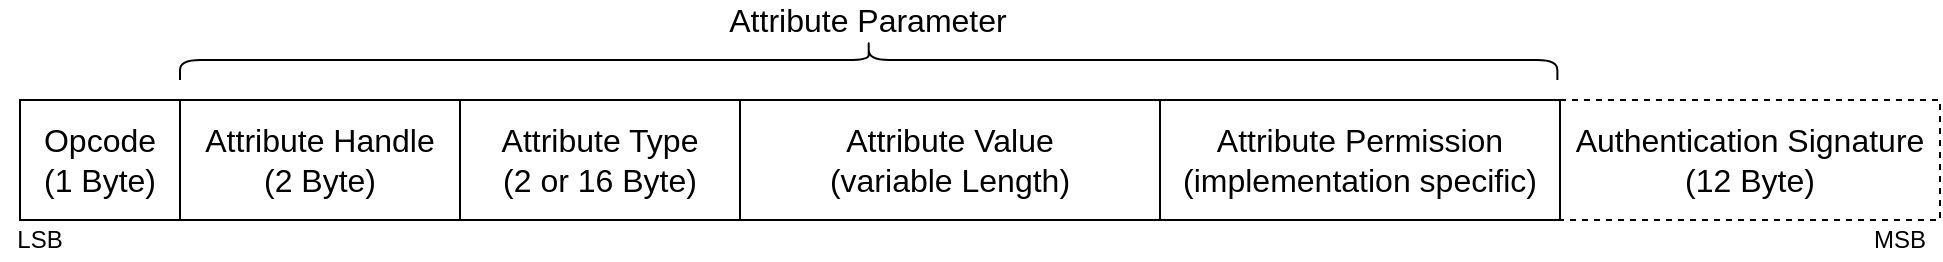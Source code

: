 <mxfile version="14.6.13" type="device"><diagram id="BPXm-SawkmNKSIrZNxvS" name="Page-1"><mxGraphModel dx="1422" dy="825" grid="1" gridSize="10" guides="1" tooltips="1" connect="1" arrows="1" fold="1" page="1" pageScale="1" pageWidth="980" pageHeight="135" math="0" shadow="0"><root><mxCell id="0"/><mxCell id="1" parent="0"/><mxCell id="wfkQLIgqe9IwIQAfflY5-1" value="&lt;font style=&quot;font-size: 16px&quot;&gt;Authentication Signature&lt;br&gt;(12 Byte)&lt;br&gt;&lt;/font&gt;" style="rounded=0;whiteSpace=wrap;html=1;dashed=1;" parent="1" vertex="1"><mxGeometry x="780" y="50" width="190" height="60" as="geometry"/></mxCell><mxCell id="wfkQLIgqe9IwIQAfflY5-2" value="&lt;font style=&quot;font-size: 16px&quot;&gt;Attribute Handle&lt;br&gt;(2 Byte)&lt;/font&gt;" style="rounded=0;whiteSpace=wrap;html=1;" parent="1" vertex="1"><mxGeometry x="90" y="50" width="140" height="60" as="geometry"/></mxCell><mxCell id="wfkQLIgqe9IwIQAfflY5-3" value="&lt;font style=&quot;font-size: 16px&quot;&gt;Opcode&lt;br&gt;(1 Byte)&lt;/font&gt;" style="rounded=0;whiteSpace=wrap;html=1;" parent="1" vertex="1"><mxGeometry x="10" y="50" width="80" height="60" as="geometry"/></mxCell><mxCell id="wfkQLIgqe9IwIQAfflY5-4" value="" style="shape=curlyBracket;whiteSpace=wrap;html=1;rounded=1;rotation=90;" parent="1" vertex="1"><mxGeometry x="424.35" y="-314.34" width="20" height="688.69" as="geometry"/></mxCell><mxCell id="wfkQLIgqe9IwIQAfflY5-5" value="&lt;font style=&quot;font-size: 16px&quot;&gt;Attribute Parameter&lt;/font&gt;" style="text;html=1;strokeColor=none;fillColor=none;align=center;verticalAlign=middle;whiteSpace=wrap;rounded=0;" parent="1" vertex="1"><mxGeometry x="339.35" width="190" height="20" as="geometry"/></mxCell><mxCell id="wfkQLIgqe9IwIQAfflY5-6" value="MSB" style="text;html=1;strokeColor=none;fillColor=none;align=center;verticalAlign=middle;whiteSpace=wrap;rounded=0;" parent="1" vertex="1"><mxGeometry x="930" y="110" width="40" height="20" as="geometry"/></mxCell><mxCell id="wfkQLIgqe9IwIQAfflY5-7" value="LSB" style="text;html=1;strokeColor=none;fillColor=none;align=center;verticalAlign=middle;whiteSpace=wrap;rounded=0;" parent="1" vertex="1"><mxGeometry y="110" width="40" height="20" as="geometry"/></mxCell><mxCell id="GZRHOFLO-MOnthIyJKJD-1" value="&lt;font style=&quot;font-size: 16px&quot;&gt;Attribute Type&lt;br&gt;(2 or 16 Byte)&lt;/font&gt;" style="rounded=0;whiteSpace=wrap;html=1;" vertex="1" parent="1"><mxGeometry x="230" y="50" width="140" height="60" as="geometry"/></mxCell><mxCell id="GZRHOFLO-MOnthIyJKJD-2" value="&lt;font style=&quot;font-size: 16px&quot;&gt;Attribute Value&lt;br&gt;(variable Length)&lt;/font&gt;" style="rounded=0;whiteSpace=wrap;html=1;" vertex="1" parent="1"><mxGeometry x="370" y="50" width="210" height="60" as="geometry"/></mxCell><mxCell id="GZRHOFLO-MOnthIyJKJD-3" value="&lt;font style=&quot;font-size: 16px&quot;&gt;Attribute Permission&lt;br&gt;(&lt;/font&gt;&lt;font style=&quot;font-size: 16px&quot;&gt;implementation specific&lt;/font&gt;&lt;font style=&quot;font-size: 16px&quot;&gt;)&lt;/font&gt;" style="rounded=0;whiteSpace=wrap;html=1;" vertex="1" parent="1"><mxGeometry x="580" y="50" width="200" height="60" as="geometry"/></mxCell></root></mxGraphModel></diagram></mxfile>